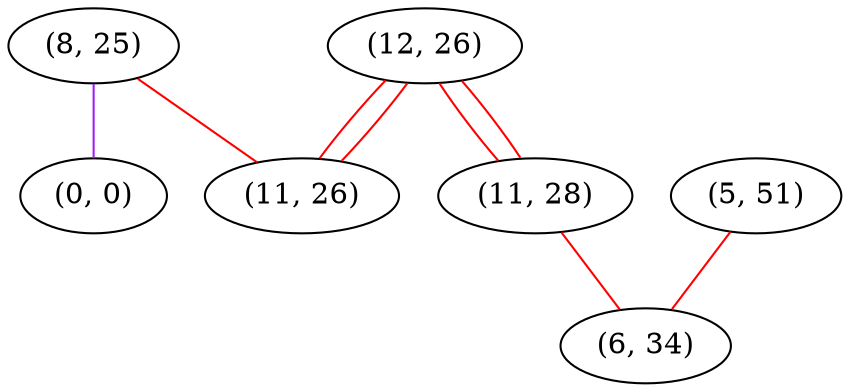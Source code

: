 graph "" {
"(8, 25)";
"(0, 0)";
"(12, 26)";
"(11, 28)";
"(5, 51)";
"(11, 26)";
"(6, 34)";
"(8, 25)" -- "(11, 26)"  [color=red, key=0, weight=1];
"(8, 25)" -- "(0, 0)"  [color=purple, key=0, weight=4];
"(12, 26)" -- "(11, 26)"  [color=red, key=0, weight=1];
"(12, 26)" -- "(11, 26)"  [color=red, key=1, weight=1];
"(12, 26)" -- "(11, 28)"  [color=red, key=0, weight=1];
"(12, 26)" -- "(11, 28)"  [color=red, key=1, weight=1];
"(11, 28)" -- "(6, 34)"  [color=red, key=0, weight=1];
"(5, 51)" -- "(6, 34)"  [color=red, key=0, weight=1];
}
